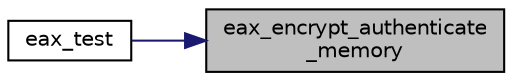 digraph "eax_encrypt_authenticate_memory"
{
 // LATEX_PDF_SIZE
  edge [fontname="Helvetica",fontsize="10",labelfontname="Helvetica",labelfontsize="10"];
  node [fontname="Helvetica",fontsize="10",shape=record];
  rankdir="RL";
  Node22 [label="eax_encrypt_authenticate\l_memory",height=0.2,width=0.4,color="black", fillcolor="grey75", style="filled", fontcolor="black",tooltip="EAX encrypt and produce an authentication tag."];
  Node22 -> Node23 [dir="back",color="midnightblue",fontsize="10",style="solid",fontname="Helvetica"];
  Node23 [label="eax_test",height=0.2,width=0.4,color="black", fillcolor="white", style="filled",URL="$eax__test_8c.html#a9e708c531b1c375a3d086f43a192c455",tooltip="Test the EAX implementation."];
}
